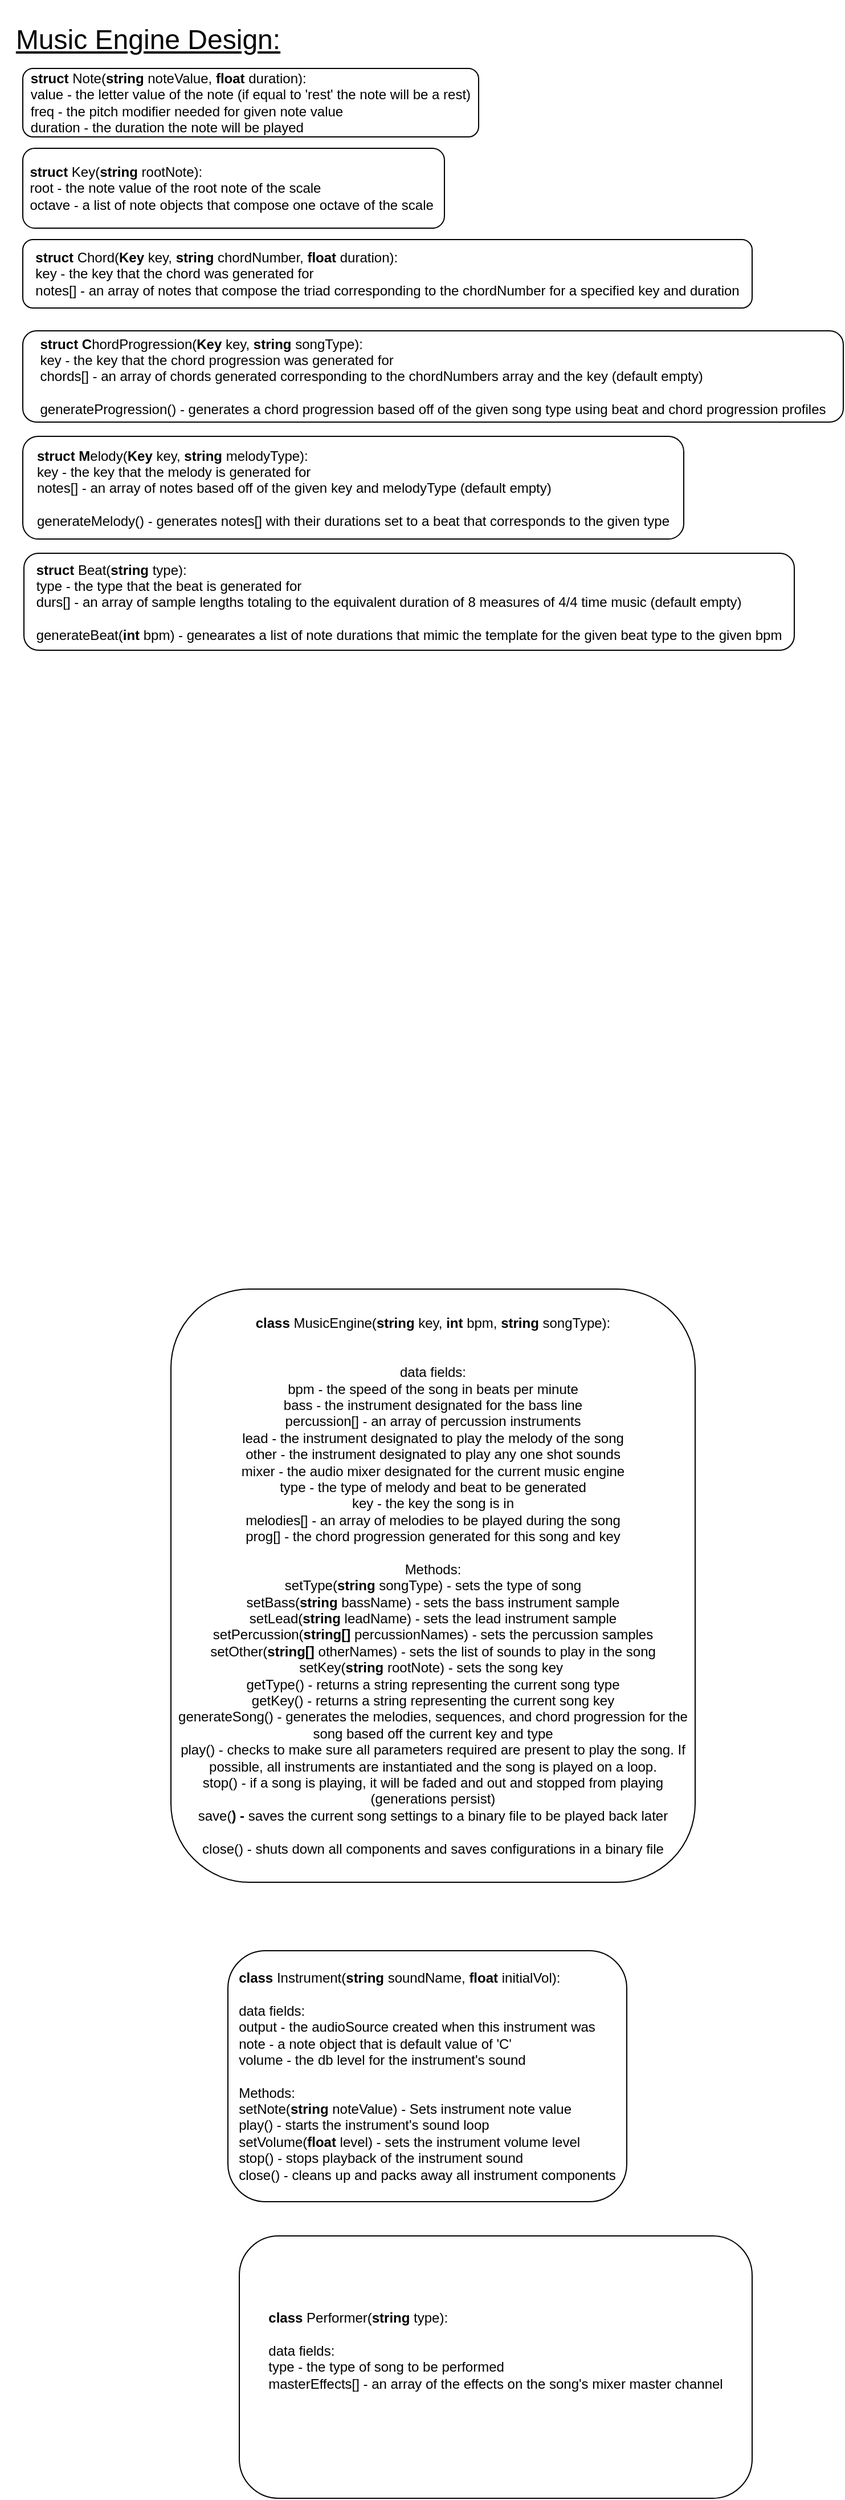<mxfile version="10.6.7" type="github"><diagram id="OPNXSDAO6jUCBAhCYMCz" name="Page-1"><mxGraphModel dx="1394" dy="1815" grid="1" gridSize="10" guides="1" tooltips="1" connect="1" arrows="1" fold="1" page="1" pageScale="1" pageWidth="850" pageHeight="1100" math="0" shadow="0"><root><mxCell id="0"/><mxCell id="1" parent="0"/><mxCell id="MRjA1aZxcHOnnrRmyfRB-1" value="&lt;div style=&quot;text-align: left&quot;&gt;&lt;b&gt;struct &lt;/b&gt;Note(&lt;b&gt;string &lt;/b&gt;noteValue, &lt;b&gt;float &lt;/b&gt;duration):&lt;/div&gt;&lt;div style=&quot;text-align: left&quot;&gt;&lt;span&gt;value - the letter value of the note (if equal to 'rest' the note will be a rest)&lt;/span&gt;&lt;/div&gt;&lt;div style=&quot;text-align: left&quot;&gt;&lt;span&gt;freq - the pitch modifier needed for given note value&lt;/span&gt;&lt;/div&gt;&lt;div style=&quot;text-align: left&quot;&gt;duration - the duration the note will be played&lt;/div&gt;" style="rounded=1;whiteSpace=wrap;html=1;" parent="1" vertex="1"><mxGeometry x="50" y="50" width="400" height="60" as="geometry"/></mxCell><mxCell id="MRjA1aZxcHOnnrRmyfRB-2" value="&lt;font style=&quot;font-size: 24px&quot;&gt;&lt;u&gt;Music Engine Design:&lt;/u&gt;&lt;/font&gt;" style="text;html=1;strokeColor=none;fillColor=none;align=center;verticalAlign=middle;whiteSpace=wrap;rounded=0;" parent="1" vertex="1"><mxGeometry x="30" y="-10" width="260" height="70" as="geometry"/></mxCell><mxCell id="MRjA1aZxcHOnnrRmyfRB-3" value="&lt;div style=&quot;text-align: left&quot;&gt;&lt;b&gt;class&lt;/b&gt; Instrument(&lt;b&gt;string &lt;/b&gt;soundName, &lt;b&gt;float&lt;/b&gt;&amp;nbsp;initialVol):&lt;/div&gt;&lt;div style=&quot;text-align: left&quot;&gt;&lt;br&gt;&lt;/div&gt;&lt;div style=&quot;text-align: left&quot;&gt;data fields:&lt;/div&gt;&lt;div style=&quot;text-align: left&quot;&gt;&lt;span&gt;output - the audioSource created when this instrument was&lt;/span&gt;&lt;/div&gt;&lt;div style=&quot;text-align: left&quot;&gt;&lt;span&gt;note - a note object that is default value of 'C'&lt;/span&gt;&lt;/div&gt;&lt;div style=&quot;text-align: left&quot;&gt;&lt;span&gt;volume - the db level for the instrument's sound&lt;/span&gt;&lt;/div&gt;&lt;div style=&quot;text-align: left&quot;&gt;&lt;br&gt;&lt;/div&gt;&lt;div style=&quot;text-align: left&quot;&gt;&lt;span&gt;Methods:&lt;/span&gt;&lt;/div&gt;&lt;div style=&quot;text-align: left&quot;&gt;setNote(&lt;b&gt;string&lt;/b&gt;&amp;nbsp;noteValue) - Sets instrument note value&lt;/div&gt;&lt;div style=&quot;text-align: left&quot;&gt;play() - starts the instrument's sound loop&lt;/div&gt;&lt;div style=&quot;text-align: left&quot;&gt;setVolume(&lt;b&gt;float&lt;/b&gt;&amp;nbsp;level) - sets the instrument volume level&lt;/div&gt;&lt;div style=&quot;text-align: left&quot;&gt;stop() - stops playback of the instrument sound&lt;/div&gt;&lt;div style=&quot;text-align: left&quot;&gt;close() - cleans up and packs away all instrument components&lt;/div&gt;" style="rounded=1;whiteSpace=wrap;html=1;" parent="1" vertex="1"><mxGeometry x="230" y="1700" width="350" height="220" as="geometry"/></mxCell><mxCell id="Tk8Q-afxmoXbv6JfgF5U-2" value="&lt;div style=&quot;text-align: left&quot;&gt;&lt;b&gt;struct &lt;/b&gt;&lt;span&gt;Key(&lt;b&gt;string&lt;/b&gt; rootNote):&lt;/span&gt;&lt;/div&gt;&lt;div style=&quot;text-align: left&quot;&gt;&lt;span&gt;root - the note value of the root note of the scale&lt;/span&gt;&lt;/div&gt;&lt;div style=&quot;text-align: left&quot;&gt;&lt;span&gt;octave - a list of note objects that compose one octave of the scale&amp;nbsp;&lt;/span&gt;&lt;/div&gt;" style="rounded=1;whiteSpace=wrap;html=1;" vertex="1" parent="1"><mxGeometry x="50" y="120" width="370" height="70" as="geometry"/></mxCell><mxCell id="Tk8Q-afxmoXbv6JfgF5U-3" value="&lt;div style=&quot;text-align: left&quot;&gt;&lt;b&gt;struct&lt;/b&gt; Chord(&lt;b&gt;Key &lt;/b&gt;key, &lt;b&gt;string &lt;/b&gt;chordNumber, &lt;b&gt;float &lt;/b&gt;duration):&lt;/div&gt;&lt;div style=&quot;text-align: left&quot;&gt;key - the key that the chord was generated for&lt;/div&gt;&lt;div style=&quot;text-align: left&quot;&gt;notes[] - an array of notes that compose the triad corresponding to the chordNumber for a specified key and duration&lt;/div&gt;" style="rounded=1;whiteSpace=wrap;html=1;" vertex="1" parent="1"><mxGeometry x="50" y="200" width="640" height="60" as="geometry"/></mxCell><mxCell id="Tk8Q-afxmoXbv6JfgF5U-4" value="&lt;div style=&quot;text-align: left&quot;&gt;&lt;b&gt;struct C&lt;/b&gt;hordProgression(&lt;b&gt;Key &lt;/b&gt;key, &lt;b&gt;string&lt;/b&gt;&amp;nbsp;songType):&lt;/div&gt;&lt;div style=&quot;text-align: left&quot;&gt;key - the key that the chord progression was generated for&lt;/div&gt;&lt;div style=&quot;text-align: left&quot;&gt;chords[] - an array of chords generated corresponding to the chordNumbers array and the key (default empty)&amp;nbsp;&lt;/div&gt;&lt;div style=&quot;text-align: left&quot;&gt;&lt;br&gt;&lt;/div&gt;&lt;div style=&quot;text-align: left&quot;&gt;generateProgression() - generates a chord progression based off of the given song type using beat and chord progression profiles&lt;/div&gt;" style="rounded=1;whiteSpace=wrap;html=1;" vertex="1" parent="1"><mxGeometry x="50" y="280" width="720" height="80" as="geometry"/></mxCell><mxCell id="Tk8Q-afxmoXbv6JfgF5U-5" value="&lt;div style=&quot;text-align: left&quot;&gt;&lt;b&gt;struct M&lt;/b&gt;elody(&lt;b&gt;Key &lt;/b&gt;key, &lt;b&gt;string&lt;/b&gt;&amp;nbsp;melodyType):&lt;/div&gt;&lt;div style=&quot;text-align: left&quot;&gt;&lt;span&gt;key - the key that the melody is generated for&lt;/span&gt;&lt;/div&gt;&lt;div style=&quot;text-align: left&quot;&gt;notes[] - an array of notes based off of the given key and melodyType (default empty)&lt;/div&gt;&lt;div style=&quot;text-align: left&quot;&gt;&lt;br&gt;&lt;/div&gt;&lt;div style=&quot;text-align: left&quot;&gt;generateMelody() - generates notes[] with their durations set to a beat that corresponds to the given type&lt;/div&gt;" style="rounded=1;whiteSpace=wrap;html=1;" vertex="1" parent="1"><mxGeometry x="50" y="372.5" width="580" height="90" as="geometry"/></mxCell><mxCell id="Tk8Q-afxmoXbv6JfgF5U-6" value="&lt;div style=&quot;text-align: center&quot;&gt;&lt;b&gt;class &lt;/b&gt;MusicEngine(&lt;b&gt;string &lt;/b&gt;key, &lt;b&gt;int &lt;/b&gt;bpm, &lt;b&gt;string &lt;/b&gt;songType):&lt;/div&gt;&lt;div style=&quot;text-align: center&quot;&gt;&lt;span&gt;&lt;br&gt;&lt;/span&gt;&lt;/div&gt;&lt;div style=&quot;text-align: center&quot;&gt;&lt;br&gt;&lt;/div&gt;&lt;div style=&quot;text-align: center&quot;&gt;&lt;span&gt;data fields:&lt;/span&gt;&lt;/div&gt;&lt;div style=&quot;text-align: center&quot;&gt;&lt;span&gt;bpm - the speed of the song in beats per minute&lt;/span&gt;&lt;/div&gt;&lt;div style=&quot;text-align: center&quot;&gt;&lt;span&gt;bass - the instrument designated for the bass line&lt;/span&gt;&lt;/div&gt;&lt;div style=&quot;text-align: center&quot;&gt;&lt;span&gt;percussion[] - an array of percussion instruments&lt;/span&gt;&lt;/div&gt;&lt;div style=&quot;text-align: center&quot;&gt;&lt;span&gt;lead - the instrument designated to play the melody of the song&lt;/span&gt;&lt;/div&gt;&lt;div style=&quot;text-align: center&quot;&gt;other - the instrument designated to play any one shot sounds&lt;/div&gt;&lt;div style=&quot;text-align: center&quot;&gt;&lt;span&gt;mixer - the audio mixer designated for the current music engine&lt;/span&gt;&lt;/div&gt;&lt;div style=&quot;text-align: center&quot;&gt;type - the type of melody and beat to be generated&lt;/div&gt;&lt;div style=&quot;text-align: center&quot;&gt;key - the key the song is in&lt;/div&gt;&lt;div style=&quot;text-align: center&quot;&gt;melodies[] - an array of melodies to be played during the song&lt;/div&gt;&lt;div style=&quot;text-align: center&quot;&gt;prog[] - the chord progression generated for this song and key&lt;/div&gt;&lt;div style=&quot;text-align: center&quot;&gt;&lt;br&gt;&lt;/div&gt;&lt;div style=&quot;text-align: center&quot;&gt;Methods:&lt;/div&gt;&lt;div style=&quot;text-align: center&quot;&gt;setType(&lt;b&gt;string &lt;/b&gt;songType) - sets the type of song&lt;/div&gt;&lt;div style=&quot;text-align: center&quot;&gt;setBass(&lt;b&gt;string &lt;/b&gt;bassName) - sets the bass instrument sample&lt;/div&gt;&lt;div style=&quot;text-align: center&quot;&gt;setLead(&lt;b&gt;string &lt;/b&gt;leadName) - sets the lead instrument sample&lt;/div&gt;&lt;div style=&quot;text-align: center&quot;&gt;setPercussion(&lt;b&gt;string[] &lt;/b&gt;percussionNames) - sets the percussion samples&lt;/div&gt;&lt;div style=&quot;text-align: center&quot;&gt;setOther(&lt;b&gt;string[] &lt;/b&gt;otherNames) - sets the list of sounds to play in the song&lt;/div&gt;&lt;div style=&quot;text-align: center&quot;&gt;setKey(&lt;b&gt;string&lt;/b&gt;&amp;nbsp;rootNote) - sets the song key&amp;nbsp;&lt;/div&gt;&lt;div style=&quot;text-align: center&quot;&gt;getType() - returns a string representing the current song type&lt;/div&gt;&lt;div style=&quot;text-align: center&quot;&gt;getKey() - returns a string representing the current song key&lt;/div&gt;&lt;div style=&quot;text-align: center&quot;&gt;generateSong() - generates the melodies, sequences, and chord progression for the song based off the current key and type&lt;/div&gt;&lt;div style=&quot;text-align: center&quot;&gt;play() - checks to make sure all parameters required are present to play the song. If possible, all instruments are instantiated and the song is played on a loop.&lt;/div&gt;&lt;div style=&quot;text-align: center&quot;&gt;stop() - if a song is playing, it will be faded and out and stopped from playing (generations persist)&lt;/div&gt;&lt;div style=&quot;text-align: center&quot;&gt;save(&lt;b&gt;) - &lt;/b&gt;saves the current song settings to a binary file to be played back later&lt;/div&gt;&lt;div style=&quot;text-align: center&quot;&gt;&lt;br&gt;&lt;/div&gt;&lt;div style=&quot;text-align: center&quot;&gt;close() - shuts down all components and saves configurations in a binary file&lt;/div&gt;" style="rounded=1;whiteSpace=wrap;html=1;" vertex="1" parent="1"><mxGeometry x="180" y="1120" width="460" height="520" as="geometry"/></mxCell><mxCell id="Tk8Q-afxmoXbv6JfgF5U-7" value="&lt;div style=&quot;text-align: left&quot;&gt;&lt;b&gt;struct&lt;/b&gt;&amp;nbsp;Beat(&lt;b&gt;string &lt;/b&gt;type):&lt;/div&gt;&lt;div style=&quot;text-align: left&quot;&gt;&lt;span&gt;type - the type that the beat is generated for&lt;/span&gt;&lt;/div&gt;&lt;div style=&quot;text-align: left&quot;&gt;durs[] - an array of sample lengths totaling to the equivalent duration of 8 measures of 4/4 time music (default empty)&lt;/div&gt;&lt;div style=&quot;text-align: left&quot;&gt;&lt;br&gt;&lt;/div&gt;&lt;div style=&quot;text-align: left&quot;&gt;&lt;span&gt;generateBeat(&lt;/span&gt;&lt;b&gt;int &lt;/b&gt;&lt;span&gt;bpm) - genearates a list of note durations that mimic the template for the given beat type to the given bpm&lt;/span&gt;&lt;/div&gt;" style="rounded=1;whiteSpace=wrap;html=1;" vertex="1" parent="1"><mxGeometry x="51" y="475" width="676" height="85" as="geometry"/></mxCell><mxCell id="Tk8Q-afxmoXbv6JfgF5U-9" value="&lt;div style=&quot;text-align: left&quot;&gt;&lt;b&gt;class &lt;/b&gt;&lt;span&gt;Performer(&lt;/span&gt;&lt;b&gt;string &lt;/b&gt;&lt;span&gt;type):&lt;/span&gt;&lt;/div&gt;&lt;div style=&quot;text-align: left&quot;&gt;&lt;span&gt;&lt;br&gt;&lt;/span&gt;&lt;/div&gt;&lt;div style=&quot;text-align: left&quot;&gt;&lt;span&gt;data fields:&lt;/span&gt;&lt;/div&gt;&lt;div style=&quot;text-align: left&quot;&gt;&lt;span&gt;type - the type of song to be performed&lt;/span&gt;&lt;/div&gt;&lt;div style=&quot;text-align: left&quot;&gt;&lt;span&gt;masterEffects[] - an array of the effects on the song's mixer master channel&lt;/span&gt;&lt;/div&gt;&lt;div style=&quot;text-align: left&quot;&gt;&lt;br&gt;&lt;/div&gt;&lt;div style=&quot;text-align: left&quot;&gt;&lt;br&gt;&lt;/div&gt;" style="rounded=1;whiteSpace=wrap;html=1;" vertex="1" parent="1"><mxGeometry x="240" y="1950" width="450" height="230" as="geometry"/></mxCell></root></mxGraphModel></diagram></mxfile>